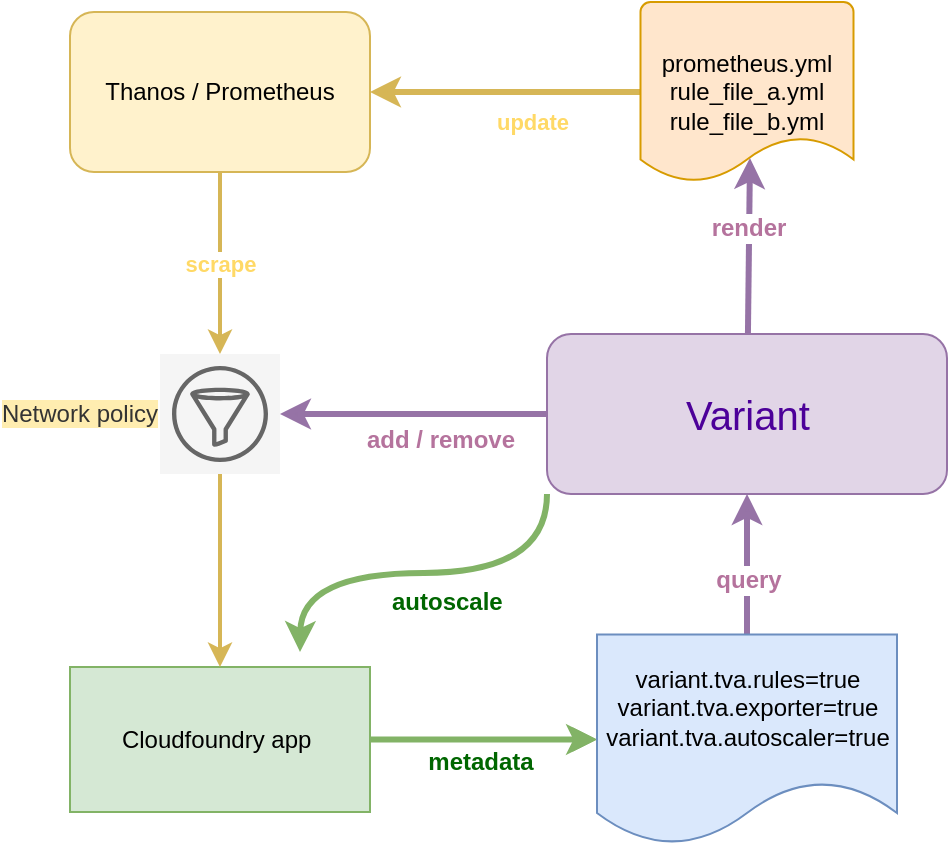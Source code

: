 <mxfile version="17.2.4" type="device"><diagram id="LoNri99LLn71H4dxH5N_" name="Page-1"><mxGraphModel dx="1347" dy="1174" grid="1" gridSize="10" guides="1" tooltips="1" connect="1" arrows="1" fold="1" page="1" pageScale="1" pageWidth="827" pageHeight="1169" background="none" math="0" shadow="0"><root><mxCell id="0"/><mxCell id="1" parent="0"/><mxCell id="at6BOPCMQOt1bXo5_W_g-64" value="&lt;b&gt;&lt;font color=&quot;#ffd966&quot;&gt;scrape&lt;/font&gt;&lt;/b&gt;" style="edgeStyle=orthogonalEdgeStyle;curved=1;orthogonalLoop=1;jettySize=auto;html=1;strokeWidth=2;fillColor=#fff2cc;strokeColor=#d6b656;noEdgeStyle=1;" parent="1" source="at6BOPCMQOt1bXo5_W_g-2" target="at6BOPCMQOt1bXo5_W_g-49" edge="1"><mxGeometry relative="1" as="geometry"/></mxCell><mxCell id="at6BOPCMQOt1bXo5_W_g-2" value="Thanos / Prometheus" style="rounded=1;whiteSpace=wrap;html=1;strokeWidth=1;fillColor=#fff2cc;strokeColor=#d6b656;" parent="1" vertex="1"><mxGeometry x="135" y="290" width="150" height="80" as="geometry"/></mxCell><mxCell id="at6BOPCMQOt1bXo5_W_g-12" style="edgeStyle=orthogonalEdgeStyle;curved=1;orthogonalLoop=1;jettySize=auto;html=1;entryX=0.514;entryY=0.867;entryDx=0;entryDy=0;entryPerimeter=0;strokeWidth=3;fillColor=#e1d5e7;strokeColor=#9673a6;noEdgeStyle=1;" parent="1" source="at6BOPCMQOt1bXo5_W_g-4" target="at6BOPCMQOt1bXo5_W_g-7" edge="1"><mxGeometry relative="1" as="geometry"><mxPoint x="480" y="350" as="targetPoint"/></mxGeometry></mxCell><mxCell id="at6BOPCMQOt1bXo5_W_g-71" value="&lt;b&gt;&lt;font style=&quot;font-size: 12px&quot; color=&quot;#b5739d&quot;&gt;render&lt;/font&gt;&lt;/b&gt;" style="edgeLabel;html=1;align=center;verticalAlign=middle;resizable=0;points=[];labelPosition=center;verticalLabelPosition=middle;" parent="at6BOPCMQOt1bXo5_W_g-12" vertex="1" connectable="0"><mxGeometry x="0.207" y="1" relative="1" as="geometry"><mxPoint as="offset"/></mxGeometry></mxCell><mxCell id="at6BOPCMQOt1bXo5_W_g-58" style="edgeStyle=orthogonalEdgeStyle;curved=1;orthogonalLoop=1;jettySize=auto;html=1;exitX=0;exitY=0.5;exitDx=0;exitDy=0;fillColor=#e1d5e7;strokeColor=#9673a6;strokeWidth=3;noEdgeStyle=1;" parent="1" source="at6BOPCMQOt1bXo5_W_g-4" target="at6BOPCMQOt1bXo5_W_g-49" edge="1"><mxGeometry relative="1" as="geometry"><Array as="points"/></mxGeometry></mxCell><mxCell id="ehzN7eb4S0ktHD4b9vpv-1" style="edgeStyle=orthogonalEdgeStyle;orthogonalLoop=1;jettySize=auto;html=1;exitX=0;exitY=1;exitDx=0;exitDy=0;curved=1;strokeWidth=3;fillColor=#d5e8d4;strokeColor=#82b366;" edge="1" parent="1" source="at6BOPCMQOt1bXo5_W_g-4"><mxGeometry relative="1" as="geometry"><mxPoint x="250" y="610" as="targetPoint"/></mxGeometry></mxCell><mxCell id="at6BOPCMQOt1bXo5_W_g-4" value="&lt;font style=&quot;font-size: 20px&quot; color=&quot;#4c0099&quot;&gt;Variant&lt;/font&gt;" style="rounded=1;whiteSpace=wrap;html=1;strokeWidth=1;fillColor=#e1d5e7;strokeColor=#9673a6;" parent="1" vertex="1"><mxGeometry x="373.5" y="451" width="200" height="80" as="geometry"/></mxCell><mxCell id="at6BOPCMQOt1bXo5_W_g-9" style="edgeStyle=orthogonalEdgeStyle;curved=1;orthogonalLoop=1;jettySize=auto;html=1;entryX=1;entryY=0.5;entryDx=0;entryDy=0;strokeWidth=3;fillColor=#fff2cc;strokeColor=#d6b656;noEdgeStyle=1;" parent="1" source="at6BOPCMQOt1bXo5_W_g-7" target="at6BOPCMQOt1bXo5_W_g-2" edge="1"><mxGeometry relative="1" as="geometry"><mxPoint x="305" y="350" as="targetPoint"/></mxGeometry></mxCell><mxCell id="at6BOPCMQOt1bXo5_W_g-73" value="&lt;b&gt;&lt;font color=&quot;#ffd966&quot;&gt;update&lt;/font&gt;&lt;/b&gt;" style="edgeLabel;html=1;align=center;verticalAlign=top;resizable=0;points=[];labelPosition=center;verticalLabelPosition=bottom;" parent="at6BOPCMQOt1bXo5_W_g-9" vertex="1" connectable="0"><mxGeometry x="-0.183" y="2" relative="1" as="geometry"><mxPoint as="offset"/></mxGeometry></mxCell><mxCell id="at6BOPCMQOt1bXo5_W_g-7" value="prometheus.yml&lt;br&gt;rule_file_a.yml&lt;br&gt;rule_file_b.yml" style="strokeWidth=1;html=1;shape=mxgraph.flowchart.document2;whiteSpace=wrap;size=0.25;fillColor=#ffe6cc;strokeColor=#d79b00;" parent="1" vertex="1"><mxGeometry x="420.25" y="285" width="106.5" height="90" as="geometry"/></mxCell><mxCell id="at6BOPCMQOt1bXo5_W_g-42" value="" style="edgeStyle=orthogonalEdgeStyle;curved=1;orthogonalLoop=1;jettySize=auto;html=1;fillColor=#d5e8d4;strokeColor=#82b366;strokeWidth=2;noEdgeStyle=1;" parent="1" source="at6BOPCMQOt1bXo5_W_g-20" target="at6BOPCMQOt1bXo5_W_g-37" edge="1"><mxGeometry relative="1" as="geometry"/></mxCell><mxCell id="at6BOPCMQOt1bXo5_W_g-68" value="&lt;b&gt;&lt;font style=&quot;font-size: 12px&quot; color=&quot;#006600&quot;&gt;metadata&lt;/font&gt;&lt;/b&gt;" style="edgeLabel;html=1;align=center;verticalAlign=top;resizable=0;points=[];labelPosition=center;verticalLabelPosition=bottom;" parent="at6BOPCMQOt1bXo5_W_g-42" vertex="1" connectable="0"><mxGeometry x="-0.031" y="3" relative="1" as="geometry"><mxPoint as="offset"/></mxGeometry></mxCell><mxCell id="ehzN7eb4S0ktHD4b9vpv-5" value="" style="edgeStyle=orthogonalEdgeStyle;curved=1;orthogonalLoop=1;jettySize=auto;html=1;strokeWidth=3;fillColor=#d5e8d4;strokeColor=#82b366;" edge="1" parent="1" source="at6BOPCMQOt1bXo5_W_g-20" target="at6BOPCMQOt1bXo5_W_g-37"><mxGeometry relative="1" as="geometry"/></mxCell><mxCell id="at6BOPCMQOt1bXo5_W_g-20" value="Cloudfoundry app&amp;nbsp;" style="rounded=0;whiteSpace=wrap;html=1;strokeWidth=1;fillColor=#d5e8d4;strokeColor=#82b366;" parent="1" vertex="1"><mxGeometry x="135" y="617.5" width="150" height="72.5" as="geometry"/></mxCell><mxCell id="at6BOPCMQOt1bXo5_W_g-41" style="edgeStyle=orthogonalEdgeStyle;curved=1;orthogonalLoop=1;jettySize=auto;html=1;entryX=0.5;entryY=1;entryDx=0;entryDy=0;strokeWidth=3;fillColor=#e1d5e7;strokeColor=#9673a6;noEdgeStyle=1;" parent="1" source="at6BOPCMQOt1bXo5_W_g-37" target="at6BOPCMQOt1bXo5_W_g-4" edge="1"><mxGeometry relative="1" as="geometry"/></mxCell><mxCell id="at6BOPCMQOt1bXo5_W_g-72" value="&lt;b&gt;&lt;font style=&quot;font-size: 12px&quot; color=&quot;#b5739d&quot;&gt;query&lt;/font&gt;&lt;/b&gt;" style="edgeLabel;html=1;align=center;verticalAlign=middle;resizable=0;points=[];labelPosition=center;verticalLabelPosition=middle;" parent="at6BOPCMQOt1bXo5_W_g-41" vertex="1" connectable="0"><mxGeometry x="-0.224" y="1" relative="1" as="geometry"><mxPoint x="1" as="offset"/></mxGeometry></mxCell><mxCell id="at6BOPCMQOt1bXo5_W_g-37" value="&lt;span&gt;variant.tva.rules=true&lt;/span&gt;&lt;br&gt;&lt;div&gt;&lt;span&gt;variant.tva.exporter=true&lt;/span&gt;&lt;/div&gt;&lt;div&gt;&lt;span&gt;variant.tva.autoscaler=true&lt;/span&gt;&lt;/div&gt;" style="shape=document;whiteSpace=wrap;html=1;boundedLbl=1;strokeWidth=1;fillColor=#dae8fc;strokeColor=#6c8ebf;align=center;" parent="1" vertex="1"><mxGeometry x="398.5" y="601.25" width="150" height="105" as="geometry"/></mxCell><mxCell id="at6BOPCMQOt1bXo5_W_g-65" value="" style="edgeStyle=orthogonalEdgeStyle;curved=1;orthogonalLoop=1;jettySize=auto;html=1;strokeWidth=2;fillColor=#fff2cc;strokeColor=#d6b656;noEdgeStyle=1;labelPosition=left;verticalLabelPosition=middle;align=right;verticalAlign=middle;" parent="1" source="at6BOPCMQOt1bXo5_W_g-49" target="at6BOPCMQOt1bXo5_W_g-20" edge="1"><mxGeometry relative="1" as="geometry"/></mxCell><mxCell id="at6BOPCMQOt1bXo5_W_g-49" value="&lt;span style=&quot;background-color: rgb(255 , 237 , 176)&quot;&gt;Network policy&lt;/span&gt;" style="outlineConnect=0;dashed=0;verticalLabelPosition=middle;verticalAlign=middle;align=right;html=1;fontSize=12;fontStyle=0;aspect=fixed;shape=mxgraph.aws4.resourceIcon;resIcon=mxgraph.aws4.filtering_rule;labelPosition=left;fillColor=#f5f5f5;strokeColor=#666666;fontColor=#333333;" parent="1" vertex="1"><mxGeometry x="180" y="461" width="60" height="60" as="geometry"/></mxCell><mxCell id="ehzN7eb4S0ktHD4b9vpv-3" value="&lt;b&gt;&lt;font color=&quot;#b5739d&quot; style=&quot;font-size: 12px&quot;&gt;add / remove&lt;/font&gt;&lt;/b&gt;" style="edgeLabel;html=1;align=center;verticalAlign=top;resizable=0;points=[];labelPosition=center;verticalLabelPosition=bottom;" vertex="1" connectable="0" parent="1"><mxGeometry x="320" y="490" as="geometry"/></mxCell><mxCell id="ehzN7eb4S0ktHD4b9vpv-4" value="&lt;b style=&quot;color: rgb(0 , 0 , 0) ; font-family: &amp;#34;helvetica&amp;#34; ; font-size: 11px ; font-style: normal ; letter-spacing: normal ; text-align: center ; text-indent: 0px ; text-transform: none ; word-spacing: 0px&quot;&gt;&lt;font color=&quot;#006600&quot; style=&quot;font-size: 12px&quot;&gt;autoscale&lt;/font&gt;&lt;/b&gt;" style="text;whiteSpace=wrap;html=1;" vertex="1" parent="1"><mxGeometry x="293.5" y="571.25" width="80" height="30" as="geometry"/></mxCell></root></mxGraphModel></diagram></mxfile>